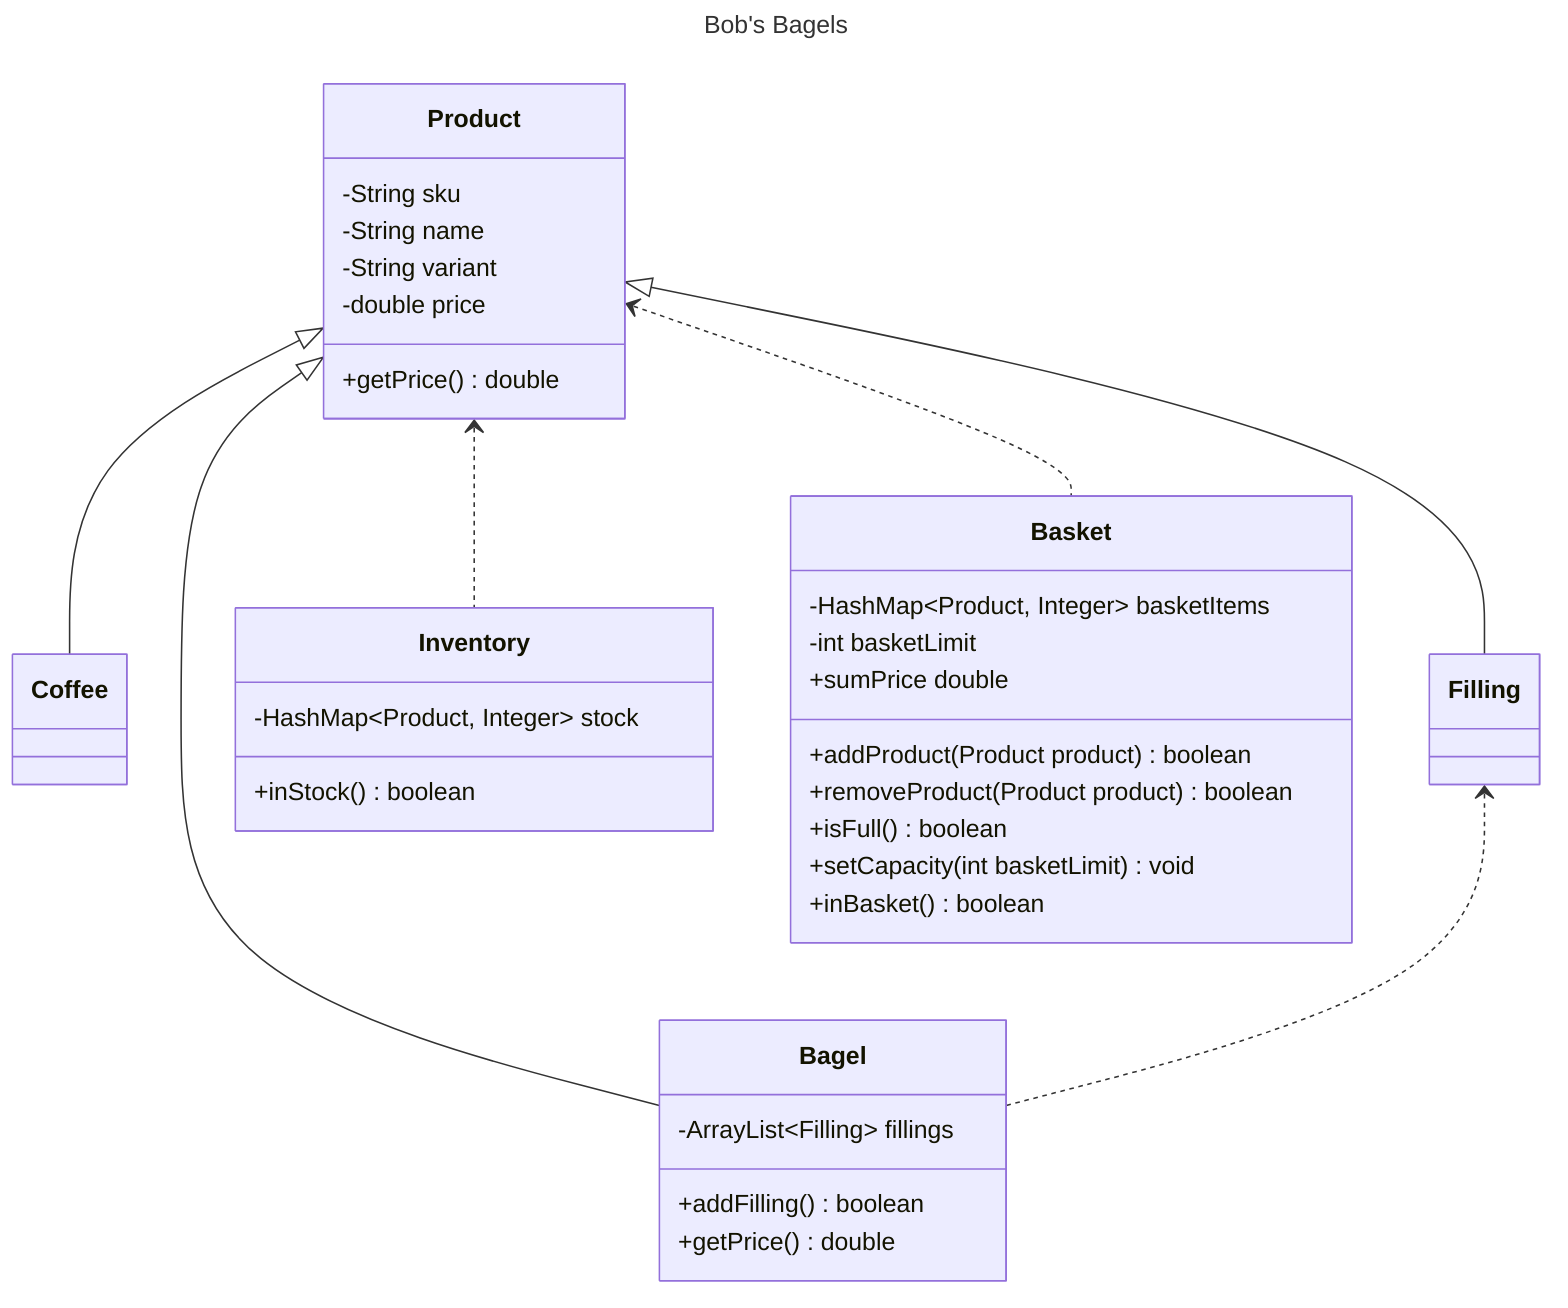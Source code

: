---
title: Bob's Bagels
---
classDiagram
    Product <|-- Bagel
    Product <|-- Coffee
    Product <|-- Filling
    Filling <.. Bagel
    Product <.. Inventory
    Product <.. Basket
    class Product {
        -String sku
        -String name
        -String variant
        -double price

        +getPrice() double
    }
    class Bagel {
        -ArrayList~Filling~ fillings
        +addFilling() boolean
        +getPrice() double

    }
    class Coffee {

    }
    class Filling {

    }
    class Inventory {
        -HashMap~Product, Integer~ stock
        +inStock() boolean
    }
    class Basket {
        -HashMap~Product, Integer~ basketItems
        -int basketLimit
        +addProduct(Product product) boolean
        +removeProduct(Product product) boolean
        +isFull() boolean
        +setCapacity(int basketLimit) void
        +inBasket() boolean
        +sumPrice double
    }